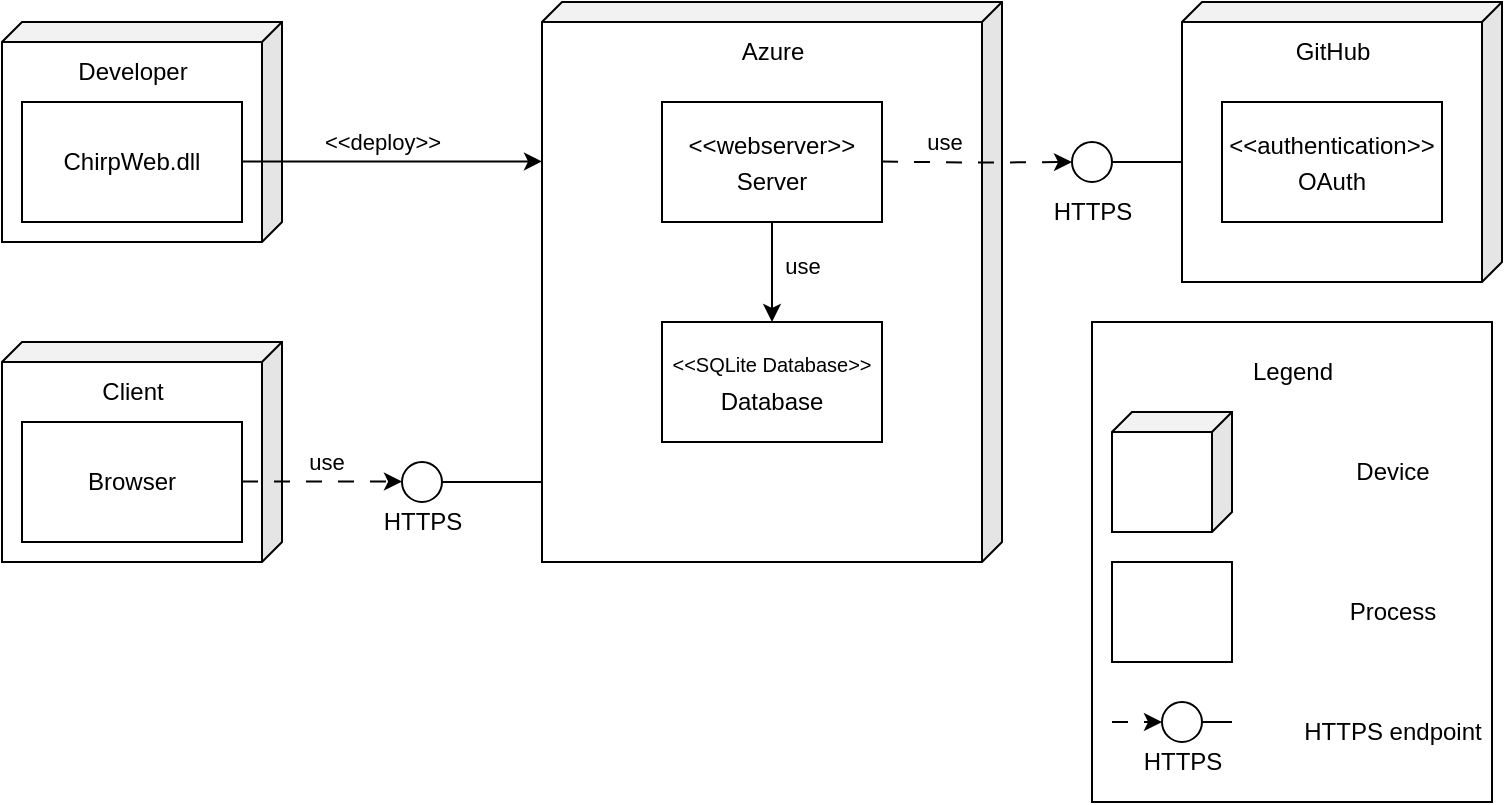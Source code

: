 <mxfile version="25.0.3">
  <diagram name="Page-1" id="gzj0BJjAy3UwrrP3rGQK">
    <mxGraphModel grid="1" page="1" gridSize="10" guides="1" tooltips="1" connect="1" arrows="1" fold="1" pageScale="1" pageWidth="850" pageHeight="1100" math="0" shadow="0">
      <root>
        <mxCell id="0" />
        <mxCell id="1" parent="0" />
        <mxCell id="cD0qKmsjnFo0KxT0CRgl-1" value="" style="shape=cube;whiteSpace=wrap;html=1;boundedLbl=1;backgroundOutline=1;darkOpacity=0.05;darkOpacity2=0.1;flipH=1;size=10;strokeColor=default;" vertex="1" parent="1">
          <mxGeometry x="310" y="40" width="230" height="280" as="geometry" />
        </mxCell>
        <mxCell id="cD0qKmsjnFo0KxT0CRgl-2" value="Azure" style="text;html=1;align=center;verticalAlign=middle;resizable=0;points=[];autosize=1;strokeColor=none;fillColor=none;" vertex="1" parent="1">
          <mxGeometry x="400" y="50" width="50" height="30" as="geometry" />
        </mxCell>
        <mxCell id="cD0qKmsjnFo0KxT0CRgl-3" value="" style="edgeStyle=orthogonalEdgeStyle;rounded=0;orthogonalLoop=1;jettySize=auto;html=1;entryX=1;entryY=0.857;entryDx=0;entryDy=0;entryPerimeter=0;endArrow=none;endFill=0;" edge="1" parent="1" source="cD0qKmsjnFo0KxT0CRgl-4" target="cD0qKmsjnFo0KxT0CRgl-1">
          <mxGeometry relative="1" as="geometry" />
        </mxCell>
        <mxCell id="cD0qKmsjnFo0KxT0CRgl-4" value="" style="ellipse;whiteSpace=wrap;html=1;aspect=fixed;" vertex="1" parent="1">
          <mxGeometry x="240" y="270" width="20" height="20" as="geometry" />
        </mxCell>
        <mxCell id="cD0qKmsjnFo0KxT0CRgl-5" value="HTTPS" style="text;html=1;align=center;verticalAlign=middle;resizable=0;points=[];autosize=1;strokeColor=none;fillColor=none;" vertex="1" parent="1">
          <mxGeometry x="220" y="285" width="60" height="30" as="geometry" />
        </mxCell>
        <mxCell id="cD0qKmsjnFo0KxT0CRgl-6" value="" style="shape=cube;whiteSpace=wrap;html=1;boundedLbl=1;backgroundOutline=1;darkOpacity=0.05;darkOpacity2=0.1;flipH=1;size=10;strokeColor=default;" vertex="1" parent="1">
          <mxGeometry x="40" y="210" width="140" height="110" as="geometry" />
        </mxCell>
        <mxCell id="cD0qKmsjnFo0KxT0CRgl-7" value="Browser" style="rounded=0;whiteSpace=wrap;html=1;" vertex="1" parent="1">
          <mxGeometry x="50" y="250" width="110" height="60" as="geometry" />
        </mxCell>
        <mxCell id="cD0qKmsjnFo0KxT0CRgl-8" value="Client" style="text;html=1;align=center;verticalAlign=middle;resizable=0;points=[];autosize=1;strokeColor=none;fillColor=none;" vertex="1" parent="1">
          <mxGeometry x="80" y="220" width="50" height="30" as="geometry" />
        </mxCell>
        <mxCell id="cD0qKmsjnFo0KxT0CRgl-9" value="" style="edgeStyle=orthogonalEdgeStyle;rounded=0;orthogonalLoop=1;jettySize=auto;html=1;dashed=1;dashPattern=8 8;exitX=1;exitY=0.5;exitDx=0;exitDy=0;" edge="1" parent="1">
          <mxGeometry relative="1" as="geometry">
            <mxPoint x="160" y="279.8" as="sourcePoint" />
            <mxPoint x="240" y="279.8" as="targetPoint" />
          </mxGeometry>
        </mxCell>
        <mxCell id="cD0qKmsjnFo0KxT0CRgl-10" value="use" style="edgeLabel;html=1;align=center;verticalAlign=middle;resizable=0;points=[];" connectable="0" vertex="1" parent="cD0qKmsjnFo0KxT0CRgl-9">
          <mxGeometry x="-0.357" y="1" relative="1" as="geometry">
            <mxPoint x="16" y="-9" as="offset" />
          </mxGeometry>
        </mxCell>
        <mxCell id="cD0qKmsjnFo0KxT0CRgl-11" value="" style="shape=cube;whiteSpace=wrap;html=1;boundedLbl=1;backgroundOutline=1;darkOpacity=0.05;darkOpacity2=0.1;flipH=1;size=10;strokeColor=default;" vertex="1" parent="1">
          <mxGeometry x="40" y="50" width="140" height="110" as="geometry" />
        </mxCell>
        <mxCell id="cD0qKmsjnFo0KxT0CRgl-12" value="ChirpWeb.dll" style="rounded=0;whiteSpace=wrap;html=1;" vertex="1" parent="1">
          <mxGeometry x="50" y="90" width="110" height="60" as="geometry" />
        </mxCell>
        <mxCell id="cD0qKmsjnFo0KxT0CRgl-13" value="Developer" style="text;html=1;align=center;verticalAlign=middle;resizable=0;points=[];autosize=1;strokeColor=none;fillColor=none;" vertex="1" parent="1">
          <mxGeometry x="65" y="60" width="80" height="30" as="geometry" />
        </mxCell>
        <mxCell id="cD0qKmsjnFo0KxT0CRgl-14" style="edgeStyle=orthogonalEdgeStyle;rounded=0;orthogonalLoop=1;jettySize=auto;html=1;exitX=1;exitY=0.5;exitDx=0;exitDy=0;" edge="1" parent="1">
          <mxGeometry relative="1" as="geometry">
            <mxPoint x="160" y="119.73" as="sourcePoint" />
            <mxPoint x="310" y="119.73" as="targetPoint" />
            <Array as="points" />
          </mxGeometry>
        </mxCell>
        <mxCell id="cD0qKmsjnFo0KxT0CRgl-15" value="&amp;lt;&amp;lt;deploy&amp;gt;&amp;gt;" style="edgeLabel;html=1;align=center;verticalAlign=middle;resizable=0;points=[];" connectable="0" vertex="1" parent="cD0qKmsjnFo0KxT0CRgl-14">
          <mxGeometry x="0.101" relative="1" as="geometry">
            <mxPoint x="-13" y="-10" as="offset" />
          </mxGeometry>
        </mxCell>
        <mxCell id="cD0qKmsjnFo0KxT0CRgl-16" value="" style="edgeStyle=orthogonalEdgeStyle;rounded=0;orthogonalLoop=1;jettySize=auto;html=1;endArrow=classic;endFill=1;" edge="1" parent="1" source="cD0qKmsjnFo0KxT0CRgl-18" target="cD0qKmsjnFo0KxT0CRgl-19">
          <mxGeometry relative="1" as="geometry" />
        </mxCell>
        <mxCell id="cD0qKmsjnFo0KxT0CRgl-17" value="use" style="edgeLabel;html=1;align=center;verticalAlign=middle;resizable=0;points=[];" connectable="0" vertex="1" parent="cD0qKmsjnFo0KxT0CRgl-16">
          <mxGeometry x="-0.165" y="2" relative="1" as="geometry">
            <mxPoint x="13" y="1" as="offset" />
          </mxGeometry>
        </mxCell>
        <mxCell id="cD0qKmsjnFo0KxT0CRgl-18" value="&lt;div style=&quot;line-height: 150%;&quot;&gt;&amp;lt;&amp;lt;webserver&amp;gt;&amp;gt;&lt;div&gt;Server&lt;/div&gt;&lt;/div&gt;" style="rounded=0;whiteSpace=wrap;html=1;" vertex="1" parent="1">
          <mxGeometry x="370" y="90" width="110" height="60" as="geometry" />
        </mxCell>
        <mxCell id="cD0qKmsjnFo0KxT0CRgl-19" value="&lt;div style=&quot;line-height: 150%;&quot;&gt;&lt;font style=&quot;font-size: 10px;&quot;&gt;&amp;lt;&amp;lt;SQLite Database&amp;gt;&amp;gt;&lt;/font&gt;&lt;div&gt;Database&lt;/div&gt;&lt;/div&gt;" style="rounded=0;whiteSpace=wrap;html=1;" vertex="1" parent="1">
          <mxGeometry x="370" y="200" width="110" height="60" as="geometry" />
        </mxCell>
        <mxCell id="cD0qKmsjnFo0KxT0CRgl-20" value="" style="shape=cube;whiteSpace=wrap;html=1;boundedLbl=1;backgroundOutline=1;darkOpacity=0.05;darkOpacity2=0.1;flipH=1;size=10;strokeColor=default;" vertex="1" parent="1">
          <mxGeometry x="630" y="40" width="160" height="140" as="geometry" />
        </mxCell>
        <mxCell id="cD0qKmsjnFo0KxT0CRgl-21" value="GitHub" style="text;html=1;align=center;verticalAlign=middle;resizable=0;points=[];autosize=1;strokeColor=none;fillColor=none;" vertex="1" parent="1">
          <mxGeometry x="675" y="50" width="60" height="30" as="geometry" />
        </mxCell>
        <mxCell id="cD0qKmsjnFo0KxT0CRgl-22" value="&lt;div style=&quot;line-height: 150%;&quot;&gt;&amp;lt;&amp;lt;authentication&amp;gt;&amp;gt;&lt;/div&gt;&lt;div style=&quot;line-height: 150%;&quot;&gt;OAuth&lt;/div&gt;" style="rounded=0;whiteSpace=wrap;html=1;" vertex="1" parent="1">
          <mxGeometry x="650" y="90" width="110" height="60" as="geometry" />
        </mxCell>
        <mxCell id="cD0qKmsjnFo0KxT0CRgl-23" value="" style="edgeStyle=orthogonalEdgeStyle;rounded=0;orthogonalLoop=1;jettySize=auto;html=1;entryX=1;entryY=0.857;entryDx=0;entryDy=0;entryPerimeter=0;endArrow=none;endFill=0;" edge="1" parent="1" source="cD0qKmsjnFo0KxT0CRgl-24">
          <mxGeometry relative="1" as="geometry">
            <mxPoint x="630" y="120" as="targetPoint" />
          </mxGeometry>
        </mxCell>
        <mxCell id="cD0qKmsjnFo0KxT0CRgl-24" value="" style="ellipse;whiteSpace=wrap;html=1;aspect=fixed;" vertex="1" parent="1">
          <mxGeometry x="575" y="110" width="20" height="20" as="geometry" />
        </mxCell>
        <mxCell id="cD0qKmsjnFo0KxT0CRgl-25" value="" style="edgeStyle=orthogonalEdgeStyle;rounded=0;orthogonalLoop=1;jettySize=auto;html=1;dashed=1;dashPattern=8 8;exitX=1;exitY=0.5;exitDx=0;exitDy=0;entryX=0;entryY=0.5;entryDx=0;entryDy=0;" edge="1" parent="1" target="cD0qKmsjnFo0KxT0CRgl-24">
          <mxGeometry relative="1" as="geometry">
            <mxPoint x="480" y="119.8" as="sourcePoint" />
            <mxPoint x="560" y="119.8" as="targetPoint" />
          </mxGeometry>
        </mxCell>
        <mxCell id="cD0qKmsjnFo0KxT0CRgl-26" value="use" style="edgeLabel;html=1;align=center;verticalAlign=middle;resizable=0;points=[];" connectable="0" vertex="1" parent="cD0qKmsjnFo0KxT0CRgl-25">
          <mxGeometry x="-0.357" y="1" relative="1" as="geometry">
            <mxPoint y="-9" as="offset" />
          </mxGeometry>
        </mxCell>
        <mxCell id="cD0qKmsjnFo0KxT0CRgl-27" value="HTTPS" style="text;html=1;align=center;verticalAlign=middle;resizable=0;points=[];autosize=1;strokeColor=none;fillColor=none;" vertex="1" parent="1">
          <mxGeometry x="555" y="130" width="60" height="30" as="geometry" />
        </mxCell>
        <mxCell id="cD0qKmsjnFo0KxT0CRgl-28" value="" style="rounded=0;whiteSpace=wrap;html=1;" vertex="1" parent="1">
          <mxGeometry x="585" y="200" width="200" height="240" as="geometry" />
        </mxCell>
        <mxCell id="cD0qKmsjnFo0KxT0CRgl-29" value="Legend" style="text;html=1;align=center;verticalAlign=middle;resizable=0;points=[];autosize=1;strokeColor=none;fillColor=none;" vertex="1" parent="1">
          <mxGeometry x="655" y="210" width="60" height="30" as="geometry" />
        </mxCell>
        <mxCell id="cD0qKmsjnFo0KxT0CRgl-30" value="" style="shape=cube;whiteSpace=wrap;html=1;boundedLbl=1;backgroundOutline=1;darkOpacity=0.05;darkOpacity2=0.1;flipH=1;size=10;strokeColor=default;" vertex="1" parent="1">
          <mxGeometry x="595" y="245" width="60" height="60" as="geometry" />
        </mxCell>
        <mxCell id="cD0qKmsjnFo0KxT0CRgl-31" value="Device" style="text;html=1;align=center;verticalAlign=middle;resizable=0;points=[];autosize=1;strokeColor=none;fillColor=none;" vertex="1" parent="1">
          <mxGeometry x="705" y="260" width="60" height="30" as="geometry" />
        </mxCell>
        <mxCell id="cD0qKmsjnFo0KxT0CRgl-32" value="" style="whiteSpace=wrap;html=1;" vertex="1" parent="1">
          <mxGeometry x="595" y="320" width="60" height="50" as="geometry" />
        </mxCell>
        <mxCell id="cD0qKmsjnFo0KxT0CRgl-33" value="Process" style="text;html=1;align=center;verticalAlign=middle;resizable=0;points=[];autosize=1;strokeColor=none;fillColor=none;" vertex="1" parent="1">
          <mxGeometry x="700" y="330" width="70" height="30" as="geometry" />
        </mxCell>
        <mxCell id="cD0qKmsjnFo0KxT0CRgl-34" value="" style="edgeStyle=orthogonalEdgeStyle;rounded=0;orthogonalLoop=1;jettySize=auto;html=1;endArrow=none;endFill=0;" edge="1" parent="1" source="cD0qKmsjnFo0KxT0CRgl-35">
          <mxGeometry relative="1" as="geometry">
            <mxPoint x="655" y="400" as="targetPoint" />
            <Array as="points">
              <mxPoint x="655" y="400" />
              <mxPoint x="655" y="400" />
            </Array>
          </mxGeometry>
        </mxCell>
        <mxCell id="cD0qKmsjnFo0KxT0CRgl-35" value="" style="ellipse;whiteSpace=wrap;html=1;aspect=fixed;" vertex="1" parent="1">
          <mxGeometry x="620" y="390" width="20" height="20" as="geometry" />
        </mxCell>
        <mxCell id="cD0qKmsjnFo0KxT0CRgl-36" value="HTTPS" style="text;html=1;align=center;verticalAlign=middle;resizable=0;points=[];autosize=1;strokeColor=none;fillColor=none;" vertex="1" parent="1">
          <mxGeometry x="600" y="405" width="60" height="30" as="geometry" />
        </mxCell>
        <mxCell id="cD0qKmsjnFo0KxT0CRgl-37" value="" style="edgeStyle=orthogonalEdgeStyle;rounded=0;orthogonalLoop=1;jettySize=auto;html=1;dashed=1;dashPattern=8 8;" edge="1" parent="1">
          <mxGeometry relative="1" as="geometry">
            <mxPoint x="595" y="400" as="sourcePoint" />
            <mxPoint x="620" y="399.8" as="targetPoint" />
          </mxGeometry>
        </mxCell>
        <mxCell id="cD0qKmsjnFo0KxT0CRgl-38" value="HTTPS endpoint" style="text;html=1;align=center;verticalAlign=middle;resizable=0;points=[];autosize=1;strokeColor=none;fillColor=none;" vertex="1" parent="1">
          <mxGeometry x="680" y="390" width="110" height="30" as="geometry" />
        </mxCell>
      </root>
    </mxGraphModel>
  </diagram>
</mxfile>
